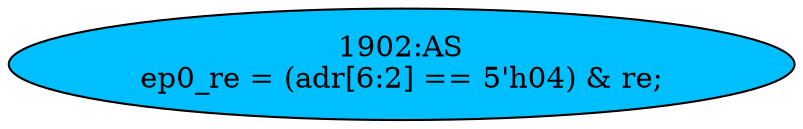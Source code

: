 strict digraph "" {
	node [label="\N"];
	"1902:AS"	 [ast="<pyverilog.vparser.ast.Assign object at 0x7f0a38ecfbd0>",
		def_var="['ep0_re']",
		fillcolor=deepskyblue,
		label="1902:AS
ep0_re = (adr[6:2] == 5'h04) & re;",
		statements="[]",
		style=filled,
		typ=Assign,
		use_var="['adr', 're']"];
}
